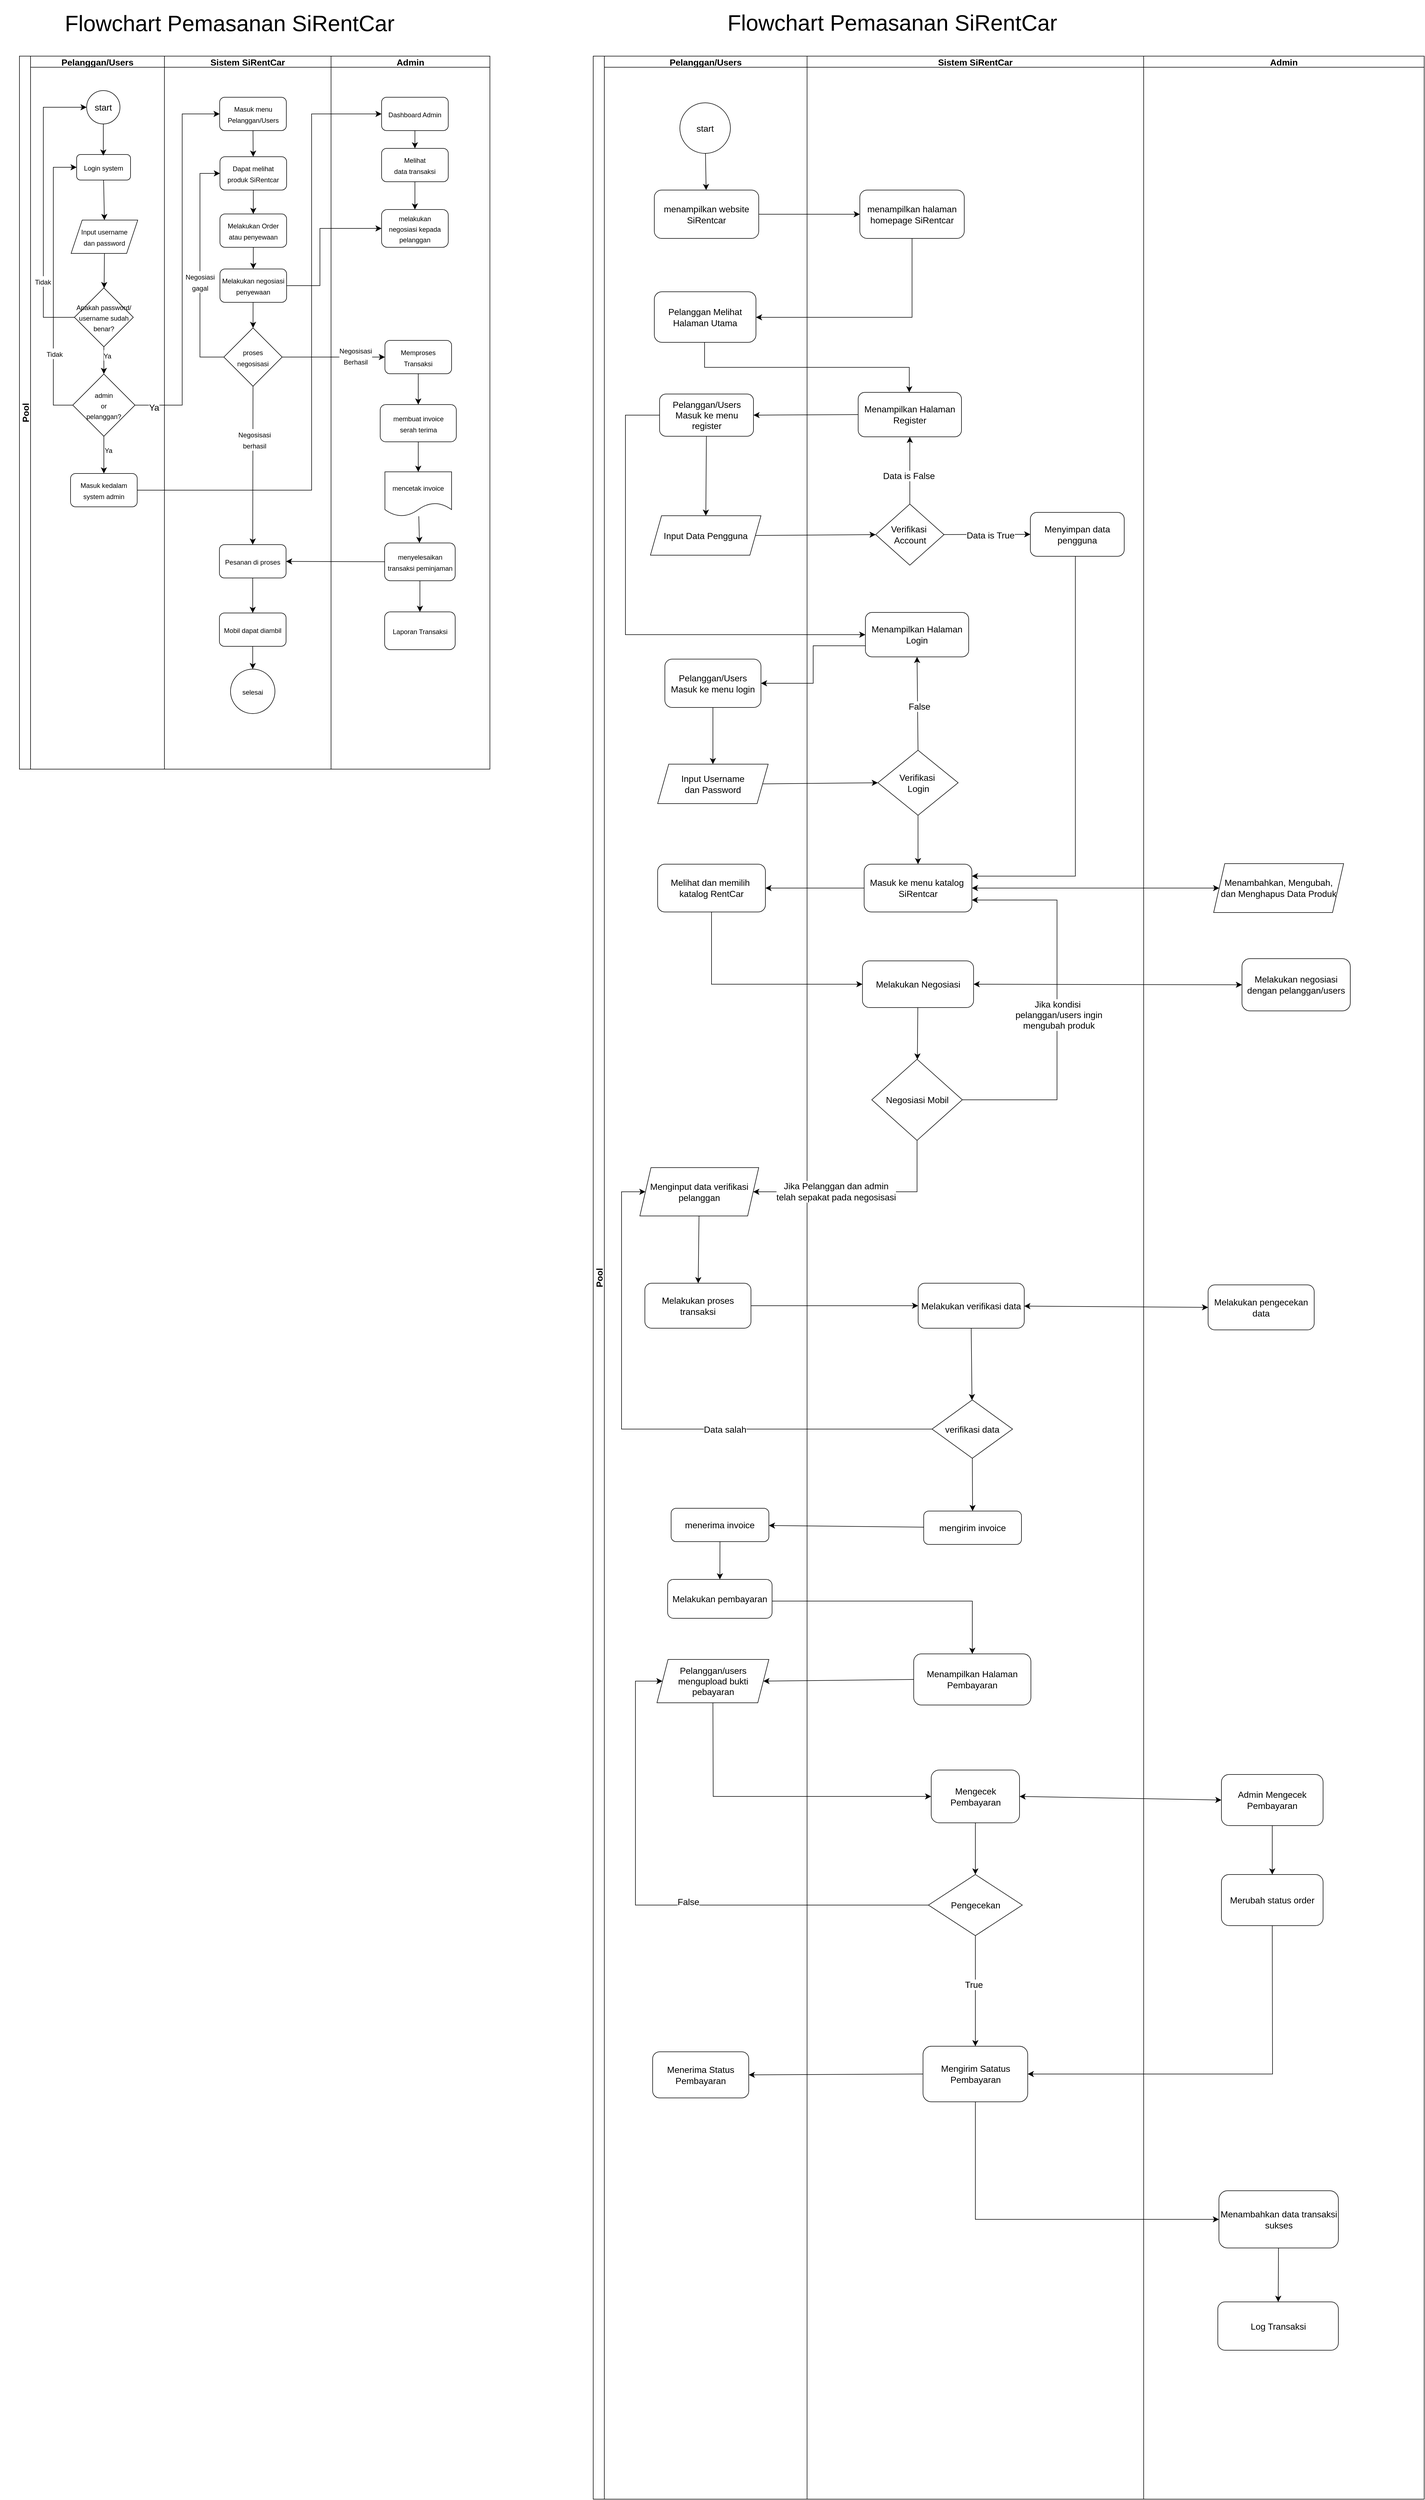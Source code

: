 <mxfile version="22.0.6" type="github">
  <diagram name="Halaman-1" id="bM6BuHL4AkJzUA_qrpLi">
    <mxGraphModel dx="1957" dy="1427" grid="0" gridSize="10" guides="1" tooltips="1" connect="1" arrows="1" fold="1" page="0" pageScale="1" pageWidth="827" pageHeight="1169" math="0" shadow="0">
      <root>
        <mxCell id="0" />
        <mxCell id="1" parent="0" />
        <mxCell id="khKvHjpIYPQYK4qI9uuR-2" value="Pool" style="swimlane;childLayout=stackLayout;resizeParent=1;resizeParentMax=0;startSize=20;horizontal=0;horizontalStack=1;fontSize=16;" parent="1" vertex="1">
          <mxGeometry x="-78" y="-95" width="847" height="1283" as="geometry" />
        </mxCell>
        <mxCell id="khKvHjpIYPQYK4qI9uuR-3" value="Pelanggan/Users" style="swimlane;startSize=20;fontSize=16;" parent="khKvHjpIYPQYK4qI9uuR-2" vertex="1">
          <mxGeometry x="20" width="241" height="1283" as="geometry" />
        </mxCell>
        <mxCell id="khKvHjpIYPQYK4qI9uuR-7" value="start" style="ellipse;whiteSpace=wrap;html=1;aspect=fixed;fontSize=16;" parent="khKvHjpIYPQYK4qI9uuR-3" vertex="1">
          <mxGeometry x="101" y="62" width="60" height="60" as="geometry" />
        </mxCell>
        <mxCell id="khKvHjpIYPQYK4qI9uuR-9" value="&lt;font style=&quot;font-size: 12px;&quot;&gt;Login system&lt;/font&gt;" style="rounded=1;whiteSpace=wrap;html=1;fontSize=16;" parent="khKvHjpIYPQYK4qI9uuR-3" vertex="1">
          <mxGeometry x="83" y="177" width="97" height="46" as="geometry" />
        </mxCell>
        <mxCell id="khKvHjpIYPQYK4qI9uuR-11" value="&lt;font style=&quot;font-size: 12px;&quot;&gt;Apakah password/&lt;br&gt;username&amp;nbsp;sudah benar?&lt;/font&gt;" style="rhombus;whiteSpace=wrap;html=1;fontSize=16;" parent="khKvHjpIYPQYK4qI9uuR-3" vertex="1">
          <mxGeometry x="79" y="417" width="106" height="106" as="geometry" />
        </mxCell>
        <mxCell id="khKvHjpIYPQYK4qI9uuR-12" value="" style="endArrow=classic;html=1;rounded=0;fontSize=12;startSize=8;endSize=8;curved=1;exitX=0.5;exitY=1;exitDx=0;exitDy=0;entryX=0.5;entryY=0;entryDx=0;entryDy=0;" parent="khKvHjpIYPQYK4qI9uuR-3" source="khKvHjpIYPQYK4qI9uuR-9" target="khKvHjpIYPQYK4qI9uuR-28" edge="1">
          <mxGeometry width="50" height="50" relative="1" as="geometry">
            <mxPoint x="132.52" y="239" as="sourcePoint" />
            <mxPoint x="133.02" y="355" as="targetPoint" />
          </mxGeometry>
        </mxCell>
        <mxCell id="khKvHjpIYPQYK4qI9uuR-33" style="edgeStyle=none;curved=1;rounded=0;orthogonalLoop=1;jettySize=auto;html=1;exitX=0.5;exitY=1;exitDx=0;exitDy=0;fontSize=12;startSize=8;endSize=8;" parent="khKvHjpIYPQYK4qI9uuR-3" source="khKvHjpIYPQYK4qI9uuR-23" target="khKvHjpIYPQYK4qI9uuR-32" edge="1">
          <mxGeometry relative="1" as="geometry" />
        </mxCell>
        <mxCell id="khKvHjpIYPQYK4qI9uuR-34" value="&lt;font style=&quot;font-size: 12px;&quot;&gt;Ya&lt;/font&gt;" style="edgeLabel;html=1;align=center;verticalAlign=middle;resizable=0;points=[];fontSize=16;" parent="khKvHjpIYPQYK4qI9uuR-33" vertex="1" connectable="0">
          <mxGeometry x="-0.519" relative="1" as="geometry">
            <mxPoint x="8" y="8" as="offset" />
          </mxGeometry>
        </mxCell>
        <mxCell id="khKvHjpIYPQYK4qI9uuR-23" value="&lt;font style=&quot;font-size: 12px;&quot;&gt;admin &lt;br&gt;or&lt;br&gt;pelanggan?&lt;/font&gt;" style="rhombus;whiteSpace=wrap;html=1;fontSize=16;" parent="khKvHjpIYPQYK4qI9uuR-3" vertex="1">
          <mxGeometry x="76" y="572" width="112" height="112" as="geometry" />
        </mxCell>
        <mxCell id="khKvHjpIYPQYK4qI9uuR-22" value="" style="endArrow=classic;html=1;rounded=0;fontSize=12;startSize=8;endSize=8;curved=1;exitX=0.5;exitY=1;exitDx=0;exitDy=0;entryX=0.5;entryY=0;entryDx=0;entryDy=0;" parent="khKvHjpIYPQYK4qI9uuR-3" source="khKvHjpIYPQYK4qI9uuR-11" target="khKvHjpIYPQYK4qI9uuR-23" edge="1">
          <mxGeometry width="50" height="50" relative="1" as="geometry">
            <mxPoint x="211" y="559" as="sourcePoint" />
            <mxPoint x="132" y="570" as="targetPoint" />
          </mxGeometry>
        </mxCell>
        <mxCell id="khKvHjpIYPQYK4qI9uuR-26" value="&lt;font style=&quot;font-size: 12px;&quot;&gt;Ya&lt;/font&gt;" style="edgeLabel;html=1;align=center;verticalAlign=middle;resizable=0;points=[];fontSize=16;" parent="khKvHjpIYPQYK4qI9uuR-22" vertex="1" connectable="0">
          <mxGeometry x="-0.583" y="-3" relative="1" as="geometry">
            <mxPoint x="9" y="5" as="offset" />
          </mxGeometry>
        </mxCell>
        <mxCell id="khKvHjpIYPQYK4qI9uuR-31" style="edgeStyle=none;curved=1;rounded=0;orthogonalLoop=1;jettySize=auto;html=1;exitX=0.5;exitY=1;exitDx=0;exitDy=0;fontSize=12;startSize=8;endSize=8;" parent="khKvHjpIYPQYK4qI9uuR-3" source="khKvHjpIYPQYK4qI9uuR-28" target="khKvHjpIYPQYK4qI9uuR-11" edge="1">
          <mxGeometry relative="1" as="geometry" />
        </mxCell>
        <mxCell id="khKvHjpIYPQYK4qI9uuR-28" value="&lt;font style=&quot;font-size: 12px;&quot;&gt;Input username&lt;br&gt;dan password&lt;/font&gt;" style="shape=parallelogram;perimeter=parallelogramPerimeter;whiteSpace=wrap;html=1;fixedSize=1;fontSize=16;" parent="khKvHjpIYPQYK4qI9uuR-3" vertex="1">
          <mxGeometry x="73" y="295" width="120" height="60" as="geometry" />
        </mxCell>
        <mxCell id="khKvHjpIYPQYK4qI9uuR-32" value="&lt;font style=&quot;font-size: 12px;&quot;&gt;Masuk kedalam system admin&lt;/font&gt;" style="rounded=1;whiteSpace=wrap;html=1;fontSize=16;" parent="khKvHjpIYPQYK4qI9uuR-3" vertex="1">
          <mxGeometry x="72" y="751" width="120" height="60" as="geometry" />
        </mxCell>
        <mxCell id="khKvHjpIYPQYK4qI9uuR-83" value="" style="edgeStyle=elbowEdgeStyle;elbow=vertical;endArrow=classic;html=1;curved=0;rounded=0;endSize=8;startSize=8;fontSize=12;exitX=0;exitY=0.5;exitDx=0;exitDy=0;entryX=0;entryY=0.5;entryDx=0;entryDy=0;" parent="khKvHjpIYPQYK4qI9uuR-3" source="khKvHjpIYPQYK4qI9uuR-23" target="khKvHjpIYPQYK4qI9uuR-9" edge="1">
          <mxGeometry width="50" height="50" relative="1" as="geometry">
            <mxPoint x="34" y="617" as="sourcePoint" />
            <mxPoint x="84" y="567" as="targetPoint" />
            <Array as="points">
              <mxPoint x="41" y="415" />
            </Array>
          </mxGeometry>
        </mxCell>
        <mxCell id="khKvHjpIYPQYK4qI9uuR-85" value="&lt;font style=&quot;font-size: 12px;&quot;&gt;Tidak&lt;/font&gt;" style="edgeLabel;html=1;align=center;verticalAlign=middle;resizable=0;points=[];fontSize=16;" parent="khKvHjpIYPQYK4qI9uuR-83" vertex="1" connectable="0">
          <mxGeometry x="-0.493" y="-2" relative="1" as="geometry">
            <mxPoint as="offset" />
          </mxGeometry>
        </mxCell>
        <mxCell id="khKvHjpIYPQYK4qI9uuR-84" value="" style="edgeStyle=elbowEdgeStyle;elbow=horizontal;endArrow=classic;html=1;curved=0;rounded=0;endSize=8;startSize=8;fontSize=12;exitX=0;exitY=0.5;exitDx=0;exitDy=0;" parent="khKvHjpIYPQYK4qI9uuR-3" source="khKvHjpIYPQYK4qI9uuR-11" target="khKvHjpIYPQYK4qI9uuR-7" edge="1">
          <mxGeometry width="50" height="50" relative="1" as="geometry">
            <mxPoint x="198" y="419" as="sourcePoint" />
            <mxPoint x="248" y="369" as="targetPoint" />
            <Array as="points">
              <mxPoint x="23" y="279" />
            </Array>
          </mxGeometry>
        </mxCell>
        <mxCell id="khKvHjpIYPQYK4qI9uuR-86" value="&lt;font style=&quot;font-size: 12px;&quot;&gt;Tidak&lt;/font&gt;" style="edgeLabel;html=1;align=center;verticalAlign=middle;resizable=0;points=[];fontSize=16;" parent="khKvHjpIYPQYK4qI9uuR-84" vertex="1" connectable="0">
          <mxGeometry x="-0.525" y="1" relative="1" as="geometry">
            <mxPoint as="offset" />
          </mxGeometry>
        </mxCell>
        <mxCell id="khKvHjpIYPQYK4qI9uuR-4" value="Sistem SiRentCar" style="swimlane;startSize=20;fontSize=16;" parent="khKvHjpIYPQYK4qI9uuR-2" vertex="1">
          <mxGeometry x="261" width="300" height="1283" as="geometry" />
        </mxCell>
        <mxCell id="khKvHjpIYPQYK4qI9uuR-42" style="edgeStyle=none;curved=1;rounded=0;orthogonalLoop=1;jettySize=auto;html=1;exitX=0.5;exitY=1;exitDx=0;exitDy=0;fontSize=12;startSize=8;endSize=8;" parent="khKvHjpIYPQYK4qI9uuR-4" source="khKvHjpIYPQYK4qI9uuR-38" target="khKvHjpIYPQYK4qI9uuR-41" edge="1">
          <mxGeometry relative="1" as="geometry" />
        </mxCell>
        <mxCell id="khKvHjpIYPQYK4qI9uuR-38" value="&lt;font style=&quot;font-size: 12px;&quot;&gt;Masuk menu &lt;br&gt;Pelanggan/Users&lt;br&gt;&lt;/font&gt;" style="rounded=1;whiteSpace=wrap;html=1;fontSize=16;" parent="khKvHjpIYPQYK4qI9uuR-4" vertex="1">
          <mxGeometry x="99.5" y="74" width="120" height="60" as="geometry" />
        </mxCell>
        <mxCell id="khKvHjpIYPQYK4qI9uuR-44" style="edgeStyle=none;curved=1;rounded=0;orthogonalLoop=1;jettySize=auto;html=1;fontSize=12;startSize=8;endSize=8;" parent="khKvHjpIYPQYK4qI9uuR-4" source="khKvHjpIYPQYK4qI9uuR-41" target="khKvHjpIYPQYK4qI9uuR-43" edge="1">
          <mxGeometry relative="1" as="geometry" />
        </mxCell>
        <mxCell id="khKvHjpIYPQYK4qI9uuR-41" value="&lt;font style=&quot;font-size: 12px;&quot;&gt;Dapat melihat &lt;br&gt;produk SiRentcar&lt;/font&gt;" style="rounded=1;whiteSpace=wrap;html=1;fontSize=16;" parent="khKvHjpIYPQYK4qI9uuR-4" vertex="1">
          <mxGeometry x="100" y="181" width="120" height="60" as="geometry" />
        </mxCell>
        <mxCell id="khKvHjpIYPQYK4qI9uuR-46" style="edgeStyle=none;curved=1;rounded=0;orthogonalLoop=1;jettySize=auto;html=1;exitX=0.5;exitY=1;exitDx=0;exitDy=0;fontSize=12;startSize=8;endSize=8;" parent="khKvHjpIYPQYK4qI9uuR-4" source="khKvHjpIYPQYK4qI9uuR-43" target="khKvHjpIYPQYK4qI9uuR-45" edge="1">
          <mxGeometry relative="1" as="geometry" />
        </mxCell>
        <mxCell id="khKvHjpIYPQYK4qI9uuR-43" value="&lt;span style=&quot;font-size: 12px;&quot;&gt;Melakukan Order&lt;br&gt;atau penyewaan&lt;br&gt;&lt;/span&gt;" style="rounded=1;whiteSpace=wrap;html=1;fontSize=16;" parent="khKvHjpIYPQYK4qI9uuR-4" vertex="1">
          <mxGeometry x="100" y="284" width="120" height="60" as="geometry" />
        </mxCell>
        <mxCell id="3errwE6bJ3ndtEvrVSff-3" value="" style="edgeStyle=none;curved=1;rounded=0;orthogonalLoop=1;jettySize=auto;html=1;fontSize=12;startSize=8;endSize=8;" edge="1" parent="khKvHjpIYPQYK4qI9uuR-4" target="3errwE6bJ3ndtEvrVSff-5">
          <mxGeometry relative="1" as="geometry">
            <mxPoint x="159.625" y="443" as="sourcePoint" />
            <mxPoint x="160.5" y="485" as="targetPoint" />
          </mxGeometry>
        </mxCell>
        <mxCell id="khKvHjpIYPQYK4qI9uuR-45" value="&lt;font style=&quot;font-size: 12px;&quot;&gt;Melakukan negosiasi penyewaan&lt;/font&gt;" style="rounded=1;whiteSpace=wrap;html=1;fontSize=16;" parent="khKvHjpIYPQYK4qI9uuR-4" vertex="1">
          <mxGeometry x="100" y="383" width="120" height="60" as="geometry" />
        </mxCell>
        <mxCell id="3errwE6bJ3ndtEvrVSff-5" value="&lt;font style=&quot;font-size: 12px;&quot;&gt;proses&lt;br&gt;negosisasi&lt;/font&gt;" style="rhombus;whiteSpace=wrap;html=1;fontSize=16;" vertex="1" parent="khKvHjpIYPQYK4qI9uuR-4">
          <mxGeometry x="107" y="489" width="105" height="105" as="geometry" />
        </mxCell>
        <mxCell id="3errwE6bJ3ndtEvrVSff-6" value="" style="edgeStyle=elbowEdgeStyle;elbow=horizontal;endArrow=classic;html=1;curved=0;rounded=0;endSize=8;startSize=8;fontSize=12;exitX=0;exitY=0.5;exitDx=0;exitDy=0;entryX=0;entryY=0.5;entryDx=0;entryDy=0;" edge="1" parent="khKvHjpIYPQYK4qI9uuR-4" source="3errwE6bJ3ndtEvrVSff-5" target="khKvHjpIYPQYK4qI9uuR-41">
          <mxGeometry width="50" height="50" relative="1" as="geometry">
            <mxPoint x="214" y="543" as="sourcePoint" />
            <mxPoint x="264" y="493" as="targetPoint" />
            <Array as="points">
              <mxPoint x="64" y="359" />
            </Array>
          </mxGeometry>
        </mxCell>
        <mxCell id="3errwE6bJ3ndtEvrVSff-7" value="&lt;font style=&quot;font-size: 12px;&quot;&gt;Negosiasi &lt;br&gt;gagal&lt;/font&gt;" style="edgeLabel;html=1;align=center;verticalAlign=middle;resizable=0;points=[];fontSize=16;" vertex="1" connectable="0" parent="3errwE6bJ3ndtEvrVSff-6">
          <mxGeometry x="-0.127" relative="1" as="geometry">
            <mxPoint as="offset" />
          </mxGeometry>
        </mxCell>
        <mxCell id="3errwE6bJ3ndtEvrVSff-12" value="" style="edgeStyle=none;curved=1;rounded=0;orthogonalLoop=1;jettySize=auto;html=1;fontSize=12;startSize=8;endSize=8;" edge="1" parent="khKvHjpIYPQYK4qI9uuR-4" source="3errwE6bJ3ndtEvrVSff-10" target="3errwE6bJ3ndtEvrVSff-11">
          <mxGeometry relative="1" as="geometry" />
        </mxCell>
        <mxCell id="3errwE6bJ3ndtEvrVSff-10" value="&lt;font style=&quot;font-size: 12px;&quot;&gt;Pesanan di proses&lt;/font&gt;" style="rounded=1;whiteSpace=wrap;html=1;fontSize=16;" vertex="1" parent="khKvHjpIYPQYK4qI9uuR-4">
          <mxGeometry x="99" y="879" width="120" height="60" as="geometry" />
        </mxCell>
        <mxCell id="3errwE6bJ3ndtEvrVSff-8" value="" style="endArrow=classic;html=1;rounded=0;fontSize=12;startSize=8;endSize=8;curved=1;exitX=0.5;exitY=1;exitDx=0;exitDy=0;entryX=0.5;entryY=0;entryDx=0;entryDy=0;" edge="1" parent="khKvHjpIYPQYK4qI9uuR-4" source="3errwE6bJ3ndtEvrVSff-5" target="3errwE6bJ3ndtEvrVSff-10">
          <mxGeometry width="50" height="50" relative="1" as="geometry">
            <mxPoint x="209" y="552" as="sourcePoint" />
            <mxPoint x="160" y="681" as="targetPoint" />
          </mxGeometry>
        </mxCell>
        <mxCell id="3errwE6bJ3ndtEvrVSff-9" value="&lt;font style=&quot;font-size: 12px;&quot;&gt;Negosisasi &lt;br&gt;berhasil&lt;/font&gt;" style="edgeLabel;html=1;align=center;verticalAlign=middle;resizable=0;points=[];fontSize=16;" vertex="1" connectable="0" parent="3errwE6bJ3ndtEvrVSff-8">
          <mxGeometry x="-0.327" y="2" relative="1" as="geometry">
            <mxPoint as="offset" />
          </mxGeometry>
        </mxCell>
        <mxCell id="3errwE6bJ3ndtEvrVSff-15" value="" style="edgeStyle=none;curved=1;rounded=0;orthogonalLoop=1;jettySize=auto;html=1;fontSize=12;startSize=8;endSize=8;" edge="1" parent="khKvHjpIYPQYK4qI9uuR-4" source="3errwE6bJ3ndtEvrVSff-11" target="3errwE6bJ3ndtEvrVSff-14">
          <mxGeometry relative="1" as="geometry" />
        </mxCell>
        <mxCell id="3errwE6bJ3ndtEvrVSff-11" value="&lt;span style=&quot;font-size: 12px;&quot;&gt;Mobil dapat diambil&lt;/span&gt;" style="rounded=1;whiteSpace=wrap;html=1;fontSize=16;" vertex="1" parent="khKvHjpIYPQYK4qI9uuR-4">
          <mxGeometry x="99" y="1002" width="120" height="60" as="geometry" />
        </mxCell>
        <mxCell id="3errwE6bJ3ndtEvrVSff-14" value="&lt;font style=&quot;font-size: 12px;&quot;&gt;selesai&lt;/font&gt;" style="ellipse;whiteSpace=wrap;html=1;aspect=fixed;fontSize=16;" vertex="1" parent="khKvHjpIYPQYK4qI9uuR-4">
          <mxGeometry x="119" y="1103" width="80" height="80" as="geometry" />
        </mxCell>
        <mxCell id="khKvHjpIYPQYK4qI9uuR-37" value="" style="edgeStyle=elbowEdgeStyle;elbow=horizontal;endArrow=classic;html=1;curved=0;rounded=0;endSize=8;startSize=8;fontSize=12;exitX=1;exitY=0.5;exitDx=0;exitDy=0;entryX=0;entryY=0.5;entryDx=0;entryDy=0;" parent="khKvHjpIYPQYK4qI9uuR-2" source="khKvHjpIYPQYK4qI9uuR-23" target="khKvHjpIYPQYK4qI9uuR-38" edge="1">
          <mxGeometry width="50" height="50" relative="1" as="geometry">
            <mxPoint x="213" y="632" as="sourcePoint" />
            <mxPoint x="350" y="118" as="targetPoint" />
            <Array as="points">
              <mxPoint x="293" y="364" />
            </Array>
          </mxGeometry>
        </mxCell>
        <mxCell id="khKvHjpIYPQYK4qI9uuR-79" value="Ya" style="edgeLabel;html=1;align=center;verticalAlign=middle;resizable=0;points=[];fontSize=16;" parent="khKvHjpIYPQYK4qI9uuR-37" vertex="1" connectable="0">
          <mxGeometry x="-0.87" y="-4" relative="1" as="geometry">
            <mxPoint x="-10" as="offset" />
          </mxGeometry>
        </mxCell>
        <mxCell id="khKvHjpIYPQYK4qI9uuR-50" value="" style="edgeStyle=elbowEdgeStyle;elbow=horizontal;endArrow=classic;html=1;curved=0;rounded=0;endSize=8;startSize=8;fontSize=12;exitX=1;exitY=0.5;exitDx=0;exitDy=0;" parent="khKvHjpIYPQYK4qI9uuR-2" source="khKvHjpIYPQYK4qI9uuR-32" target="khKvHjpIYPQYK4qI9uuR-49" edge="1">
          <mxGeometry width="50" height="50" relative="1" as="geometry">
            <mxPoint x="337" y="782" as="sourcePoint" />
            <mxPoint x="387" y="732" as="targetPoint" />
            <Array as="points">
              <mxPoint x="526" y="422" />
            </Array>
          </mxGeometry>
        </mxCell>
        <mxCell id="khKvHjpIYPQYK4qI9uuR-5" value="Admin" style="swimlane;startSize=20;fontSize=16;" parent="khKvHjpIYPQYK4qI9uuR-2" vertex="1">
          <mxGeometry x="561" width="286" height="1283" as="geometry" />
        </mxCell>
        <mxCell id="khKvHjpIYPQYK4qI9uuR-52" style="edgeStyle=none;curved=1;rounded=0;orthogonalLoop=1;jettySize=auto;html=1;exitX=0.5;exitY=1;exitDx=0;exitDy=0;fontSize=12;startSize=8;endSize=8;" parent="khKvHjpIYPQYK4qI9uuR-5" source="khKvHjpIYPQYK4qI9uuR-49" target="khKvHjpIYPQYK4qI9uuR-51" edge="1">
          <mxGeometry relative="1" as="geometry" />
        </mxCell>
        <mxCell id="khKvHjpIYPQYK4qI9uuR-49" value="&lt;font style=&quot;font-size: 12px;&quot;&gt;Dashboard Admin&lt;/font&gt;" style="rounded=1;whiteSpace=wrap;html=1;fontSize=16;" parent="khKvHjpIYPQYK4qI9uuR-5" vertex="1">
          <mxGeometry x="91" y="74" width="120" height="60" as="geometry" />
        </mxCell>
        <mxCell id="khKvHjpIYPQYK4qI9uuR-59" value="" style="edgeStyle=none;curved=1;rounded=0;orthogonalLoop=1;jettySize=auto;html=1;fontSize=12;startSize=8;endSize=8;" parent="khKvHjpIYPQYK4qI9uuR-5" source="khKvHjpIYPQYK4qI9uuR-51" target="khKvHjpIYPQYK4qI9uuR-58" edge="1">
          <mxGeometry relative="1" as="geometry" />
        </mxCell>
        <mxCell id="khKvHjpIYPQYK4qI9uuR-51" value="&lt;font style=&quot;font-size: 12px;&quot;&gt;Melihat &lt;br&gt;data transaksi&lt;/font&gt;" style="rounded=1;whiteSpace=wrap;html=1;fontSize=16;" parent="khKvHjpIYPQYK4qI9uuR-5" vertex="1">
          <mxGeometry x="91" y="166" width="120" height="60" as="geometry" />
        </mxCell>
        <mxCell id="khKvHjpIYPQYK4qI9uuR-58" value="&lt;font style=&quot;font-size: 12px;&quot;&gt;melakukan &lt;br&gt;negosiasi kepada pelanggan&lt;/font&gt;" style="whiteSpace=wrap;html=1;fontSize=16;rounded=1;" parent="khKvHjpIYPQYK4qI9uuR-5" vertex="1">
          <mxGeometry x="91" y="276" width="120" height="68" as="geometry" />
        </mxCell>
        <mxCell id="3errwE6bJ3ndtEvrVSff-22" value="" style="edgeStyle=none;curved=1;rounded=0;orthogonalLoop=1;jettySize=auto;html=1;fontSize=12;startSize=8;endSize=8;" edge="1" parent="khKvHjpIYPQYK4qI9uuR-5" source="3errwE6bJ3ndtEvrVSff-18" target="3errwE6bJ3ndtEvrVSff-21">
          <mxGeometry relative="1" as="geometry" />
        </mxCell>
        <mxCell id="3errwE6bJ3ndtEvrVSff-18" value="&lt;font style=&quot;font-size: 12px;&quot;&gt;Memproses &lt;br&gt;Transaksi&lt;/font&gt;" style="rounded=1;whiteSpace=wrap;html=1;fontSize=16;" vertex="1" parent="khKvHjpIYPQYK4qI9uuR-5">
          <mxGeometry x="97" y="511.5" width="120" height="60" as="geometry" />
        </mxCell>
        <mxCell id="3errwE6bJ3ndtEvrVSff-26" value="" style="edgeStyle=none;curved=1;rounded=0;orthogonalLoop=1;jettySize=auto;html=1;fontSize=12;startSize=8;endSize=8;" edge="1" parent="khKvHjpIYPQYK4qI9uuR-5" source="3errwE6bJ3ndtEvrVSff-21" target="3errwE6bJ3ndtEvrVSff-25">
          <mxGeometry relative="1" as="geometry" />
        </mxCell>
        <mxCell id="3errwE6bJ3ndtEvrVSff-21" value="&lt;span style=&quot;font-size: 12px;&quot;&gt;membuat invoice &lt;br&gt;serah terima&lt;/span&gt;" style="rounded=1;whiteSpace=wrap;html=1;fontSize=16;" vertex="1" parent="khKvHjpIYPQYK4qI9uuR-5">
          <mxGeometry x="88.5" y="627" width="137" height="67" as="geometry" />
        </mxCell>
        <mxCell id="3errwE6bJ3ndtEvrVSff-50" value="" style="edgeStyle=none;curved=1;rounded=0;orthogonalLoop=1;jettySize=auto;html=1;fontSize=12;startSize=8;endSize=8;" edge="1" parent="khKvHjpIYPQYK4qI9uuR-5" source="3errwE6bJ3ndtEvrVSff-23" target="3errwE6bJ3ndtEvrVSff-49">
          <mxGeometry relative="1" as="geometry" />
        </mxCell>
        <mxCell id="3errwE6bJ3ndtEvrVSff-23" value="&lt;font style=&quot;font-size: 12px;&quot;&gt;menyelesaikan transaksi peminjaman&lt;/font&gt;" style="rounded=1;whiteSpace=wrap;html=1;fontSize=16;" vertex="1" parent="khKvHjpIYPQYK4qI9uuR-5">
          <mxGeometry x="96.5" y="876" width="127" height="68" as="geometry" />
        </mxCell>
        <mxCell id="3errwE6bJ3ndtEvrVSff-27" value="" style="edgeStyle=none;curved=1;rounded=0;orthogonalLoop=1;jettySize=auto;html=1;fontSize=12;startSize=8;endSize=8;" edge="1" parent="khKvHjpIYPQYK4qI9uuR-5" source="3errwE6bJ3ndtEvrVSff-25" target="3errwE6bJ3ndtEvrVSff-23">
          <mxGeometry relative="1" as="geometry" />
        </mxCell>
        <mxCell id="3errwE6bJ3ndtEvrVSff-25" value="&lt;font style=&quot;font-size: 12px;&quot;&gt;mencetak invoice&lt;/font&gt;" style="shape=document;whiteSpace=wrap;html=1;boundedLbl=1;fontSize=16;" vertex="1" parent="khKvHjpIYPQYK4qI9uuR-5">
          <mxGeometry x="97" y="748" width="120" height="80" as="geometry" />
        </mxCell>
        <mxCell id="3errwE6bJ3ndtEvrVSff-49" value="&lt;font style=&quot;font-size: 12px;&quot;&gt;Laporan Transaksi&lt;/font&gt;" style="rounded=1;whiteSpace=wrap;html=1;fontSize=16;" vertex="1" parent="khKvHjpIYPQYK4qI9uuR-5">
          <mxGeometry x="96.5" y="1000" width="127" height="68" as="geometry" />
        </mxCell>
        <mxCell id="3errwE6bJ3ndtEvrVSff-17" value="" style="edgeStyle=elbowEdgeStyle;elbow=horizontal;endArrow=classic;html=1;curved=0;rounded=0;endSize=8;startSize=8;fontSize=12;exitX=1;exitY=0.5;exitDx=0;exitDy=0;entryX=0;entryY=0.5;entryDx=0;entryDy=0;" edge="1" parent="khKvHjpIYPQYK4qI9uuR-2" source="khKvHjpIYPQYK4qI9uuR-45" target="khKvHjpIYPQYK4qI9uuR-58">
          <mxGeometry width="50" height="50" relative="1" as="geometry">
            <mxPoint x="612" y="496" as="sourcePoint" />
            <mxPoint x="631" y="439" as="targetPoint" />
            <Array as="points">
              <mxPoint x="541" y="426" />
            </Array>
          </mxGeometry>
        </mxCell>
        <mxCell id="3errwE6bJ3ndtEvrVSff-19" style="edgeStyle=none;curved=1;rounded=0;orthogonalLoop=1;jettySize=auto;html=1;exitX=1;exitY=0.5;exitDx=0;exitDy=0;entryX=0;entryY=0.5;entryDx=0;entryDy=0;fontSize=12;startSize=8;endSize=8;" edge="1" parent="khKvHjpIYPQYK4qI9uuR-2" source="3errwE6bJ3ndtEvrVSff-5" target="3errwE6bJ3ndtEvrVSff-18">
          <mxGeometry relative="1" as="geometry" />
        </mxCell>
        <mxCell id="3errwE6bJ3ndtEvrVSff-20" value="&lt;font style=&quot;font-size: 12px;&quot;&gt;Negosisasi&lt;br&gt;Berhasil&lt;/font&gt;" style="edgeLabel;html=1;align=center;verticalAlign=middle;resizable=0;points=[];fontSize=16;" vertex="1" connectable="0" parent="3errwE6bJ3ndtEvrVSff-19">
          <mxGeometry x="0.289" y="-1" relative="1" as="geometry">
            <mxPoint x="13" y="-4" as="offset" />
          </mxGeometry>
        </mxCell>
        <mxCell id="3errwE6bJ3ndtEvrVSff-28" style="edgeStyle=none;curved=1;rounded=0;orthogonalLoop=1;jettySize=auto;html=1;fontSize=12;startSize=8;endSize=8;" edge="1" parent="khKvHjpIYPQYK4qI9uuR-2" source="3errwE6bJ3ndtEvrVSff-23" target="3errwE6bJ3ndtEvrVSff-10">
          <mxGeometry relative="1" as="geometry" />
        </mxCell>
        <mxCell id="khKvHjpIYPQYK4qI9uuR-8" value="" style="endArrow=classic;html=1;rounded=0;fontSize=12;startSize=8;endSize=8;curved=1;exitX=0.5;exitY=1;exitDx=0;exitDy=0;" parent="1" source="khKvHjpIYPQYK4qI9uuR-7" edge="1">
          <mxGeometry width="50" height="50" relative="1" as="geometry">
            <mxPoint x="226" y="225" as="sourcePoint" />
            <mxPoint x="73" y="84" as="targetPoint" />
          </mxGeometry>
        </mxCell>
        <mxCell id="khKvHjpIYPQYK4qI9uuR-78" value="&lt;font style=&quot;font-size: 40px;&quot;&gt;Flowchart Pemasanan SiRentCar&lt;/font&gt;" style="text;strokeColor=none;fillColor=none;html=1;align=center;verticalAlign=middle;whiteSpace=wrap;rounded=0;fontSize=16;" parent="1" vertex="1">
          <mxGeometry x="-113" y="-195" width="827" height="79" as="geometry" />
        </mxCell>
        <mxCell id="3errwE6bJ3ndtEvrVSff-51" value="Pool" style="swimlane;childLayout=stackLayout;resizeParent=1;resizeParentMax=0;startSize=20;horizontal=0;horizontalStack=1;fontSize=16;" vertex="1" parent="1">
          <mxGeometry x="955" y="-95" width="1496" height="4396" as="geometry" />
        </mxCell>
        <mxCell id="3errwE6bJ3ndtEvrVSff-52" value="Pelanggan/Users" style="swimlane;startSize=20;fontSize=16;" vertex="1" parent="3errwE6bJ3ndtEvrVSff-51">
          <mxGeometry x="20" width="365" height="4396" as="geometry" />
        </mxCell>
        <mxCell id="3errwE6bJ3ndtEvrVSff-117" value="" style="edgeStyle=none;curved=1;rounded=0;orthogonalLoop=1;jettySize=auto;html=1;fontSize=12;startSize=8;endSize=8;" edge="1" parent="3errwE6bJ3ndtEvrVSff-52" source="3errwE6bJ3ndtEvrVSff-53" target="3errwE6bJ3ndtEvrVSff-116">
          <mxGeometry relative="1" as="geometry" />
        </mxCell>
        <mxCell id="3errwE6bJ3ndtEvrVSff-53" value="start" style="ellipse;whiteSpace=wrap;html=1;aspect=fixed;fontSize=16;" vertex="1" parent="3errwE6bJ3ndtEvrVSff-52">
          <mxGeometry x="136" y="84" width="91" height="91" as="geometry" />
        </mxCell>
        <mxCell id="3errwE6bJ3ndtEvrVSff-116" value="menampilkan website SiRentcar" style="rounded=1;whiteSpace=wrap;html=1;fontSize=16;" vertex="1" parent="3errwE6bJ3ndtEvrVSff-52">
          <mxGeometry x="90" y="241" width="188" height="87" as="geometry" />
        </mxCell>
        <mxCell id="3errwE6bJ3ndtEvrVSff-122" value="Pelanggan Melihat Halaman Utama" style="rounded=1;whiteSpace=wrap;html=1;fontSize=16;" vertex="1" parent="3errwE6bJ3ndtEvrVSff-52">
          <mxGeometry x="90" y="424" width="183" height="91" as="geometry" />
        </mxCell>
        <mxCell id="3errwE6bJ3ndtEvrVSff-135" value="Input Data Pengguna" style="shape=parallelogram;perimeter=parallelogramPerimeter;whiteSpace=wrap;html=1;fixedSize=1;fontSize=16;" vertex="1" parent="3errwE6bJ3ndtEvrVSff-52">
          <mxGeometry x="83" y="827" width="199" height="71" as="geometry" />
        </mxCell>
        <mxCell id="3errwE6bJ3ndtEvrVSff-139" value="" style="edgeStyle=none;curved=1;rounded=0;orthogonalLoop=1;jettySize=auto;html=1;fontSize=12;startSize=8;endSize=8;" edge="1" parent="3errwE6bJ3ndtEvrVSff-52" source="3errwE6bJ3ndtEvrVSff-136" target="3errwE6bJ3ndtEvrVSff-135">
          <mxGeometry relative="1" as="geometry" />
        </mxCell>
        <mxCell id="3errwE6bJ3ndtEvrVSff-136" value="Pelanggan/Users&lt;br&gt;Masuk ke menu register" style="rounded=1;whiteSpace=wrap;html=1;fontSize=16;" vertex="1" parent="3errwE6bJ3ndtEvrVSff-52">
          <mxGeometry x="99.5" y="608" width="169" height="76" as="geometry" />
        </mxCell>
        <mxCell id="3errwE6bJ3ndtEvrVSff-165" style="edgeStyle=none;curved=1;rounded=0;orthogonalLoop=1;jettySize=auto;html=1;exitX=0.5;exitY=1;exitDx=0;exitDy=0;fontSize=12;startSize=8;endSize=8;" edge="1" parent="3errwE6bJ3ndtEvrVSff-52" source="3errwE6bJ3ndtEvrVSff-153" target="3errwE6bJ3ndtEvrVSff-164">
          <mxGeometry relative="1" as="geometry" />
        </mxCell>
        <mxCell id="3errwE6bJ3ndtEvrVSff-153" value="Pelanggan/Users&lt;br style=&quot;border-color: var(--border-color);&quot;&gt;Masuk ke menu login" style="rounded=1;whiteSpace=wrap;html=1;fontSize=16;" vertex="1" parent="3errwE6bJ3ndtEvrVSff-52">
          <mxGeometry x="109" y="1085" width="173" height="87" as="geometry" />
        </mxCell>
        <mxCell id="3errwE6bJ3ndtEvrVSff-164" value="Input Username&lt;br&gt;dan Password" style="shape=parallelogram;perimeter=parallelogramPerimeter;whiteSpace=wrap;html=1;fixedSize=1;fontSize=16;" vertex="1" parent="3errwE6bJ3ndtEvrVSff-52">
          <mxGeometry x="96" y="1274" width="199" height="71" as="geometry" />
        </mxCell>
        <mxCell id="3errwE6bJ3ndtEvrVSff-177" value="Melihat dan memilih&amp;nbsp;&lt;br&gt;katalog RentCar" style="rounded=1;whiteSpace=wrap;html=1;fontSize=16;" vertex="1" parent="3errwE6bJ3ndtEvrVSff-52">
          <mxGeometry x="96" y="1454" width="194" height="86" as="geometry" />
        </mxCell>
        <mxCell id="3errwE6bJ3ndtEvrVSff-197" value="" style="edgeStyle=none;curved=1;rounded=0;orthogonalLoop=1;jettySize=auto;html=1;fontSize=12;startSize=8;endSize=8;" edge="1" parent="3errwE6bJ3ndtEvrVSff-52" source="3errwE6bJ3ndtEvrVSff-193" target="3errwE6bJ3ndtEvrVSff-196">
          <mxGeometry relative="1" as="geometry" />
        </mxCell>
        <mxCell id="3errwE6bJ3ndtEvrVSff-193" value="Menginput data verifikasi pelanggan" style="shape=parallelogram;perimeter=parallelogramPerimeter;whiteSpace=wrap;html=1;fixedSize=1;fontSize=16;" vertex="1" parent="3errwE6bJ3ndtEvrVSff-52">
          <mxGeometry x="64" y="2000" width="214" height="87" as="geometry" />
        </mxCell>
        <mxCell id="3errwE6bJ3ndtEvrVSff-196" value="Melakukan proses transaksi" style="rounded=1;whiteSpace=wrap;html=1;fontSize=16;" vertex="1" parent="3errwE6bJ3ndtEvrVSff-52">
          <mxGeometry x="73" y="2208" width="191" height="81" as="geometry" />
        </mxCell>
        <mxCell id="3errwE6bJ3ndtEvrVSff-214" value="Pelanggan/users mengupload bukti pebayaran" style="shape=parallelogram;perimeter=parallelogramPerimeter;whiteSpace=wrap;html=1;fixedSize=1;fontSize=16;" vertex="1" parent="3errwE6bJ3ndtEvrVSff-52">
          <mxGeometry x="94.75" y="2885" width="201.5" height="78" as="geometry" />
        </mxCell>
        <mxCell id="3errwE6bJ3ndtEvrVSff-237" value="Menerima Status Pembayaran" style="rounded=1;whiteSpace=wrap;html=1;fontSize=16;" vertex="1" parent="3errwE6bJ3ndtEvrVSff-52">
          <mxGeometry x="87" y="3591" width="173" height="83" as="geometry" />
        </mxCell>
        <mxCell id="3errwE6bJ3ndtEvrVSff-247" style="edgeStyle=none;curved=1;rounded=0;orthogonalLoop=1;jettySize=auto;html=1;fontSize=12;startSize=8;endSize=8;" edge="1" parent="3errwE6bJ3ndtEvrVSff-52" source="3errwE6bJ3ndtEvrVSff-242" target="3errwE6bJ3ndtEvrVSff-246">
          <mxGeometry relative="1" as="geometry" />
        </mxCell>
        <mxCell id="3errwE6bJ3ndtEvrVSff-242" value="menerima invoice" style="rounded=1;whiteSpace=wrap;html=1;fontSize=16;" vertex="1" parent="3errwE6bJ3ndtEvrVSff-52">
          <mxGeometry x="120.25" y="2613" width="176" height="60" as="geometry" />
        </mxCell>
        <mxCell id="3errwE6bJ3ndtEvrVSff-246" value="Melakukan pembayaran" style="rounded=1;whiteSpace=wrap;html=1;fontSize=16;" vertex="1" parent="3errwE6bJ3ndtEvrVSff-52">
          <mxGeometry x="114" y="2741" width="188" height="70" as="geometry" />
        </mxCell>
        <mxCell id="3errwE6bJ3ndtEvrVSff-69" value="Sistem SiRentCar" style="swimlane;startSize=20;fontSize=16;" vertex="1" parent="3errwE6bJ3ndtEvrVSff-51">
          <mxGeometry x="385" width="606" height="4396" as="geometry" />
        </mxCell>
        <mxCell id="3errwE6bJ3ndtEvrVSff-119" value="menampilkan halaman homepage SiRentcar" style="rounded=1;whiteSpace=wrap;html=1;fontSize=16;" vertex="1" parent="3errwE6bJ3ndtEvrVSff-69">
          <mxGeometry x="95" y="241" width="188" height="87" as="geometry" />
        </mxCell>
        <mxCell id="3errwE6bJ3ndtEvrVSff-126" value="Menampilkan Halaman&lt;br&gt;Register" style="rounded=1;whiteSpace=wrap;html=1;fontSize=16;" vertex="1" parent="3errwE6bJ3ndtEvrVSff-69">
          <mxGeometry x="92" y="605" width="186" height="80" as="geometry" />
        </mxCell>
        <mxCell id="3errwE6bJ3ndtEvrVSff-141" style="edgeStyle=none;curved=1;rounded=0;orthogonalLoop=1;jettySize=auto;html=1;entryX=0.5;entryY=1;entryDx=0;entryDy=0;fontSize=12;startSize=8;endSize=8;" edge="1" parent="3errwE6bJ3ndtEvrVSff-69" source="3errwE6bJ3ndtEvrVSff-130" target="3errwE6bJ3ndtEvrVSff-126">
          <mxGeometry relative="1" as="geometry" />
        </mxCell>
        <mxCell id="3errwE6bJ3ndtEvrVSff-142" value="Data is False" style="edgeLabel;html=1;align=center;verticalAlign=middle;resizable=0;points=[];fontSize=16;" vertex="1" connectable="0" parent="3errwE6bJ3ndtEvrVSff-141">
          <mxGeometry x="-0.157" y="2" relative="1" as="geometry">
            <mxPoint as="offset" />
          </mxGeometry>
        </mxCell>
        <mxCell id="3errwE6bJ3ndtEvrVSff-146" style="edgeStyle=none;curved=1;rounded=0;orthogonalLoop=1;jettySize=auto;html=1;fontSize=12;startSize=8;endSize=8;entryX=0;entryY=0.5;entryDx=0;entryDy=0;" edge="1" parent="3errwE6bJ3ndtEvrVSff-69" source="3errwE6bJ3ndtEvrVSff-130" target="3errwE6bJ3ndtEvrVSff-147">
          <mxGeometry relative="1" as="geometry">
            <mxPoint x="299" y="861.0" as="targetPoint" />
          </mxGeometry>
        </mxCell>
        <mxCell id="3errwE6bJ3ndtEvrVSff-148" value="Data is True" style="edgeLabel;html=1;align=center;verticalAlign=middle;resizable=0;points=[];fontSize=16;" vertex="1" connectable="0" parent="3errwE6bJ3ndtEvrVSff-146">
          <mxGeometry x="0.293" y="-6" relative="1" as="geometry">
            <mxPoint x="-17" y="-5" as="offset" />
          </mxGeometry>
        </mxCell>
        <mxCell id="3errwE6bJ3ndtEvrVSff-130" value="Verifikasi&amp;nbsp;&lt;br&gt;Account" style="rhombus;whiteSpace=wrap;html=1;fontSize=16;" vertex="1" parent="3errwE6bJ3ndtEvrVSff-69">
          <mxGeometry x="123.5" y="806" width="123" height="110" as="geometry" />
        </mxCell>
        <mxCell id="3errwE6bJ3ndtEvrVSff-147" value="Menyimpan data pengguna" style="rounded=1;whiteSpace=wrap;html=1;fontSize=16;" vertex="1" parent="3errwE6bJ3ndtEvrVSff-69">
          <mxGeometry x="402" y="821" width="169" height="79" as="geometry" />
        </mxCell>
        <mxCell id="3errwE6bJ3ndtEvrVSff-149" value="Menampilkan Halaman&lt;br&gt;Login" style="rounded=1;whiteSpace=wrap;html=1;fontSize=16;" vertex="1" parent="3errwE6bJ3ndtEvrVSff-69">
          <mxGeometry x="105" y="1001" width="186" height="80" as="geometry" />
        </mxCell>
        <mxCell id="3errwE6bJ3ndtEvrVSff-168" style="edgeStyle=none;curved=1;rounded=0;orthogonalLoop=1;jettySize=auto;html=1;exitX=0.5;exitY=0;exitDx=0;exitDy=0;entryX=0.5;entryY=1;entryDx=0;entryDy=0;fontSize=12;startSize=8;endSize=8;" edge="1" parent="3errwE6bJ3ndtEvrVSff-69" source="3errwE6bJ3ndtEvrVSff-166" target="3errwE6bJ3ndtEvrVSff-149">
          <mxGeometry relative="1" as="geometry" />
        </mxCell>
        <mxCell id="3errwE6bJ3ndtEvrVSff-169" value="False" style="edgeLabel;html=1;align=center;verticalAlign=middle;resizable=0;points=[];fontSize=16;" vertex="1" connectable="0" parent="3errwE6bJ3ndtEvrVSff-168">
          <mxGeometry x="-0.055" y="-3" relative="1" as="geometry">
            <mxPoint as="offset" />
          </mxGeometry>
        </mxCell>
        <mxCell id="3errwE6bJ3ndtEvrVSff-171" style="edgeStyle=none;curved=1;rounded=0;orthogonalLoop=1;jettySize=auto;html=1;exitX=0.5;exitY=1;exitDx=0;exitDy=0;entryX=0.5;entryY=0;entryDx=0;entryDy=0;fontSize=12;startSize=8;endSize=8;" edge="1" parent="3errwE6bJ3ndtEvrVSff-69" source="3errwE6bJ3ndtEvrVSff-166" target="3errwE6bJ3ndtEvrVSff-170">
          <mxGeometry relative="1" as="geometry" />
        </mxCell>
        <mxCell id="3errwE6bJ3ndtEvrVSff-166" value="Verifikasi&amp;nbsp;&lt;br&gt;Login" style="rhombus;whiteSpace=wrap;html=1;fontSize=16;" vertex="1" parent="3errwE6bJ3ndtEvrVSff-69">
          <mxGeometry x="127.5" y="1249" width="144.5" height="117" as="geometry" />
        </mxCell>
        <mxCell id="3errwE6bJ3ndtEvrVSff-170" value="Masuk ke menu katalog&amp;nbsp;&lt;br&gt;SiRentcar" style="rounded=1;whiteSpace=wrap;html=1;fontSize=16;" vertex="1" parent="3errwE6bJ3ndtEvrVSff-69">
          <mxGeometry x="102.75" y="1454" width="194" height="86" as="geometry" />
        </mxCell>
        <mxCell id="3errwE6bJ3ndtEvrVSff-175" value="" style="edgeStyle=elbowEdgeStyle;elbow=horizontal;endArrow=classic;html=1;curved=0;rounded=0;endSize=8;startSize=8;fontSize=12;entryX=1;entryY=0.25;entryDx=0;entryDy=0;exitX=0.5;exitY=1;exitDx=0;exitDy=0;" edge="1" parent="3errwE6bJ3ndtEvrVSff-69" source="3errwE6bJ3ndtEvrVSff-147" target="3errwE6bJ3ndtEvrVSff-170">
          <mxGeometry width="50" height="50" relative="1" as="geometry">
            <mxPoint x="458" y="992" as="sourcePoint" />
            <mxPoint x="508" y="942" as="targetPoint" />
            <Array as="points">
              <mxPoint x="483" y="1184" />
            </Array>
          </mxGeometry>
        </mxCell>
        <mxCell id="3errwE6bJ3ndtEvrVSff-184" value="" style="edgeStyle=none;curved=1;rounded=0;orthogonalLoop=1;jettySize=auto;html=1;fontSize=12;startSize=8;endSize=8;" edge="1" parent="3errwE6bJ3ndtEvrVSff-69" source="3errwE6bJ3ndtEvrVSff-179" target="3errwE6bJ3ndtEvrVSff-183">
          <mxGeometry relative="1" as="geometry" />
        </mxCell>
        <mxCell id="3errwE6bJ3ndtEvrVSff-179" value="Melakukan Negosiasi" style="rounded=1;whiteSpace=wrap;html=1;fontSize=16;" vertex="1" parent="3errwE6bJ3ndtEvrVSff-69">
          <mxGeometry x="99.75" y="1628" width="200" height="84" as="geometry" />
        </mxCell>
        <mxCell id="3errwE6bJ3ndtEvrVSff-183" value="Negosiasi Mobil" style="rhombus;whiteSpace=wrap;html=1;fontSize=16;" vertex="1" parent="3errwE6bJ3ndtEvrVSff-69">
          <mxGeometry x="116.5" y="1805" width="163" height="146" as="geometry" />
        </mxCell>
        <mxCell id="3errwE6bJ3ndtEvrVSff-185" value="" style="edgeStyle=elbowEdgeStyle;elbow=horizontal;endArrow=classic;html=1;curved=0;rounded=0;endSize=8;startSize=8;fontSize=12;exitX=1;exitY=0.5;exitDx=0;exitDy=0;entryX=1;entryY=0.75;entryDx=0;entryDy=0;" edge="1" parent="3errwE6bJ3ndtEvrVSff-69" source="3errwE6bJ3ndtEvrVSff-183" target="3errwE6bJ3ndtEvrVSff-170">
          <mxGeometry width="50" height="50" relative="1" as="geometry">
            <mxPoint x="314" y="1878" as="sourcePoint" />
            <mxPoint x="364" y="1828" as="targetPoint" />
            <Array as="points">
              <mxPoint x="450" y="1694" />
            </Array>
          </mxGeometry>
        </mxCell>
        <mxCell id="3errwE6bJ3ndtEvrVSff-186" value="Jika kondisi&amp;nbsp;&lt;br&gt;pelanggan/users ingin &lt;br&gt;mengubah produk" style="edgeLabel;html=1;align=center;verticalAlign=middle;resizable=0;points=[];fontSize=16;" vertex="1" connectable="0" parent="3errwE6bJ3ndtEvrVSff-185">
          <mxGeometry x="-0.051" y="-3" relative="1" as="geometry">
            <mxPoint as="offset" />
          </mxGeometry>
        </mxCell>
        <mxCell id="3errwE6bJ3ndtEvrVSff-206" style="edgeStyle=none;curved=1;rounded=0;orthogonalLoop=1;jettySize=auto;html=1;exitX=0.5;exitY=1;exitDx=0;exitDy=0;fontSize=12;startSize=8;endSize=8;" edge="1" parent="3errwE6bJ3ndtEvrVSff-69" source="3errwE6bJ3ndtEvrVSff-198" target="3errwE6bJ3ndtEvrVSff-204">
          <mxGeometry relative="1" as="geometry" />
        </mxCell>
        <mxCell id="3errwE6bJ3ndtEvrVSff-198" value="Melakukan verifikasi data" style="rounded=1;whiteSpace=wrap;html=1;fontSize=16;" vertex="1" parent="3errwE6bJ3ndtEvrVSff-69">
          <mxGeometry x="200" y="2208" width="191" height="81" as="geometry" />
        </mxCell>
        <mxCell id="3errwE6bJ3ndtEvrVSff-239" style="edgeStyle=none;curved=1;rounded=0;orthogonalLoop=1;jettySize=auto;html=1;exitX=0.5;exitY=1;exitDx=0;exitDy=0;entryX=0.5;entryY=0;entryDx=0;entryDy=0;fontSize=12;startSize=8;endSize=8;" edge="1" parent="3errwE6bJ3ndtEvrVSff-69" source="3errwE6bJ3ndtEvrVSff-204" target="3errwE6bJ3ndtEvrVSff-238">
          <mxGeometry relative="1" as="geometry" />
        </mxCell>
        <mxCell id="3errwE6bJ3ndtEvrVSff-204" value="verifikasi data" style="rhombus;whiteSpace=wrap;html=1;fontSize=16;" vertex="1" parent="3errwE6bJ3ndtEvrVSff-69">
          <mxGeometry x="225" y="2418" width="145" height="105" as="geometry" />
        </mxCell>
        <mxCell id="3errwE6bJ3ndtEvrVSff-210" value="Menampilkan Halaman Pembayaran" style="rounded=1;whiteSpace=wrap;html=1;fontSize=16;" vertex="1" parent="3errwE6bJ3ndtEvrVSff-69">
          <mxGeometry x="192" y="2875" width="211" height="92" as="geometry" />
        </mxCell>
        <mxCell id="3errwE6bJ3ndtEvrVSff-224" style="edgeStyle=none;curved=1;rounded=0;orthogonalLoop=1;jettySize=auto;html=1;fontSize=12;startSize=8;endSize=8;" edge="1" parent="3errwE6bJ3ndtEvrVSff-69" source="3errwE6bJ3ndtEvrVSff-217" target="3errwE6bJ3ndtEvrVSff-219">
          <mxGeometry relative="1" as="geometry" />
        </mxCell>
        <mxCell id="3errwE6bJ3ndtEvrVSff-217" value="Mengecek Pembayaran" style="rounded=1;whiteSpace=wrap;html=1;fontSize=16;" vertex="1" parent="3errwE6bJ3ndtEvrVSff-69">
          <mxGeometry x="223.5" y="3084" width="159" height="95" as="geometry" />
        </mxCell>
        <mxCell id="3errwE6bJ3ndtEvrVSff-229" style="edgeStyle=none;curved=1;rounded=0;orthogonalLoop=1;jettySize=auto;html=1;fontSize=12;startSize=8;endSize=8;entryX=0.5;entryY=0;entryDx=0;entryDy=0;" edge="1" parent="3errwE6bJ3ndtEvrVSff-69" source="3errwE6bJ3ndtEvrVSff-219" target="3errwE6bJ3ndtEvrVSff-231">
          <mxGeometry relative="1" as="geometry">
            <mxPoint x="303" y="3353" as="targetPoint" />
          </mxGeometry>
        </mxCell>
        <mxCell id="3errwE6bJ3ndtEvrVSff-230" value="True" style="edgeLabel;html=1;align=center;verticalAlign=middle;resizable=0;points=[];fontSize=16;" vertex="1" connectable="0" parent="3errwE6bJ3ndtEvrVSff-229">
          <mxGeometry x="-0.131" y="-3" relative="1" as="geometry">
            <mxPoint y="1" as="offset" />
          </mxGeometry>
        </mxCell>
        <mxCell id="3errwE6bJ3ndtEvrVSff-219" value="Pengecekan" style="rhombus;whiteSpace=wrap;html=1;fontSize=16;" vertex="1" parent="3errwE6bJ3ndtEvrVSff-69">
          <mxGeometry x="218.5" y="3272" width="169" height="110" as="geometry" />
        </mxCell>
        <mxCell id="3errwE6bJ3ndtEvrVSff-231" value="Mengirim Satatus Pembayaran" style="rounded=1;whiteSpace=wrap;html=1;fontSize=16;" vertex="1" parent="3errwE6bJ3ndtEvrVSff-69">
          <mxGeometry x="208.75" y="3581" width="188.5" height="100" as="geometry" />
        </mxCell>
        <mxCell id="3errwE6bJ3ndtEvrVSff-238" value="mengirim invoice" style="rounded=1;whiteSpace=wrap;html=1;fontSize=16;" vertex="1" parent="3errwE6bJ3ndtEvrVSff-69">
          <mxGeometry x="210" y="2618" width="176" height="60" as="geometry" />
        </mxCell>
        <mxCell id="3errwE6bJ3ndtEvrVSff-91" value="Admin" style="swimlane;startSize=20;fontSize=16;" vertex="1" parent="3errwE6bJ3ndtEvrVSff-51">
          <mxGeometry x="991" width="505" height="4396" as="geometry" />
        </mxCell>
        <mxCell id="3errwE6bJ3ndtEvrVSff-173" value="Menambahkan, Mengubah,&lt;br&gt;dan Menghapus Data Produk" style="shape=parallelogram;perimeter=parallelogramPerimeter;whiteSpace=wrap;html=1;fixedSize=1;fontSize=16;" vertex="1" parent="3errwE6bJ3ndtEvrVSff-91">
          <mxGeometry x="126" y="1453" width="234" height="88" as="geometry" />
        </mxCell>
        <mxCell id="3errwE6bJ3ndtEvrVSff-188" value="Melakukan negosiasi dengan pelanggan/users" style="rounded=1;whiteSpace=wrap;html=1;fontSize=16;" vertex="1" parent="3errwE6bJ3ndtEvrVSff-91">
          <mxGeometry x="177" y="1624" width="195" height="94" as="geometry" />
        </mxCell>
        <mxCell id="3errwE6bJ3ndtEvrVSff-201" value="Melakukan pengecekan data" style="rounded=1;whiteSpace=wrap;html=1;fontSize=16;" vertex="1" parent="3errwE6bJ3ndtEvrVSff-91">
          <mxGeometry x="116" y="2211" width="191" height="81" as="geometry" />
        </mxCell>
        <mxCell id="3errwE6bJ3ndtEvrVSff-233" style="edgeStyle=none;curved=1;rounded=0;orthogonalLoop=1;jettySize=auto;html=1;fontSize=12;startSize=8;endSize=8;" edge="1" parent="3errwE6bJ3ndtEvrVSff-91" source="3errwE6bJ3ndtEvrVSff-226" target="3errwE6bJ3ndtEvrVSff-232">
          <mxGeometry relative="1" as="geometry" />
        </mxCell>
        <mxCell id="3errwE6bJ3ndtEvrVSff-226" value="Admin Mengecek Pembayaran" style="rounded=1;whiteSpace=wrap;html=1;fontSize=16;" vertex="1" parent="3errwE6bJ3ndtEvrVSff-91">
          <mxGeometry x="140" y="3092" width="183" height="92" as="geometry" />
        </mxCell>
        <mxCell id="3errwE6bJ3ndtEvrVSff-232" value="Merubah status order" style="rounded=1;whiteSpace=wrap;html=1;fontSize=16;" vertex="1" parent="3errwE6bJ3ndtEvrVSff-91">
          <mxGeometry x="140" y="3272" width="183" height="92" as="geometry" />
        </mxCell>
        <mxCell id="3errwE6bJ3ndtEvrVSff-253" value="" style="edgeStyle=none;curved=1;rounded=0;orthogonalLoop=1;jettySize=auto;html=1;fontSize=12;startSize=8;endSize=8;" edge="1" parent="3errwE6bJ3ndtEvrVSff-91" source="3errwE6bJ3ndtEvrVSff-251" target="3errwE6bJ3ndtEvrVSff-252">
          <mxGeometry relative="1" as="geometry" />
        </mxCell>
        <mxCell id="3errwE6bJ3ndtEvrVSff-251" value="Menambahkan data transaksi sukses" style="rounded=1;whiteSpace=wrap;html=1;fontSize=16;" vertex="1" parent="3errwE6bJ3ndtEvrVSff-91">
          <mxGeometry x="135.5" y="3841" width="215" height="103" as="geometry" />
        </mxCell>
        <mxCell id="3errwE6bJ3ndtEvrVSff-252" value="Log Transaksi" style="rounded=1;whiteSpace=wrap;html=1;fontSize=16;" vertex="1" parent="3errwE6bJ3ndtEvrVSff-91">
          <mxGeometry x="133.5" y="4041" width="217" height="87" as="geometry" />
        </mxCell>
        <mxCell id="3errwE6bJ3ndtEvrVSff-120" style="edgeStyle=none;curved=1;rounded=0;orthogonalLoop=1;jettySize=auto;html=1;exitX=1;exitY=0.5;exitDx=0;exitDy=0;fontSize=12;startSize=8;endSize=8;" edge="1" parent="3errwE6bJ3ndtEvrVSff-51" source="3errwE6bJ3ndtEvrVSff-116" target="3errwE6bJ3ndtEvrVSff-119">
          <mxGeometry relative="1" as="geometry" />
        </mxCell>
        <mxCell id="3errwE6bJ3ndtEvrVSff-123" value="" style="edgeStyle=elbowEdgeStyle;elbow=horizontal;endArrow=classic;html=1;curved=0;rounded=0;endSize=8;startSize=8;fontSize=12;exitX=0.5;exitY=1;exitDx=0;exitDy=0;" edge="1" parent="3errwE6bJ3ndtEvrVSff-51" source="3errwE6bJ3ndtEvrVSff-119" target="3errwE6bJ3ndtEvrVSff-122">
          <mxGeometry width="50" height="50" relative="1" as="geometry">
            <mxPoint x="499" y="470" as="sourcePoint" />
            <mxPoint x="549" y="420" as="targetPoint" />
            <Array as="points">
              <mxPoint x="574" y="470" />
            </Array>
          </mxGeometry>
        </mxCell>
        <mxCell id="3errwE6bJ3ndtEvrVSff-125" value="" style="edgeStyle=elbowEdgeStyle;elbow=vertical;endArrow=classic;html=1;curved=0;rounded=0;endSize=8;startSize=8;fontSize=12;exitX=0.5;exitY=1;exitDx=0;exitDy=0;entryX=0.5;entryY=0;entryDx=0;entryDy=0;" edge="1" parent="3errwE6bJ3ndtEvrVSff-51">
          <mxGeometry width="50" height="50" relative="1" as="geometry">
            <mxPoint x="200.5" y="515" as="sourcePoint" />
            <mxPoint x="569" y="605" as="targetPoint" />
          </mxGeometry>
        </mxCell>
        <mxCell id="3errwE6bJ3ndtEvrVSff-138" style="edgeStyle=none;curved=1;rounded=0;orthogonalLoop=1;jettySize=auto;html=1;exitX=0;exitY=0.5;exitDx=0;exitDy=0;entryX=1;entryY=0.5;entryDx=0;entryDy=0;fontSize=12;startSize=8;endSize=8;" edge="1" parent="3errwE6bJ3ndtEvrVSff-51" source="3errwE6bJ3ndtEvrVSff-126" target="3errwE6bJ3ndtEvrVSff-136">
          <mxGeometry relative="1" as="geometry" />
        </mxCell>
        <mxCell id="3errwE6bJ3ndtEvrVSff-140" style="edgeStyle=none;curved=1;rounded=0;orthogonalLoop=1;jettySize=auto;html=1;exitX=1;exitY=0.5;exitDx=0;exitDy=0;entryX=0;entryY=0.5;entryDx=0;entryDy=0;fontSize=12;startSize=8;endSize=8;" edge="1" parent="3errwE6bJ3ndtEvrVSff-51" source="3errwE6bJ3ndtEvrVSff-135" target="3errwE6bJ3ndtEvrVSff-130">
          <mxGeometry relative="1" as="geometry" />
        </mxCell>
        <mxCell id="3errwE6bJ3ndtEvrVSff-152" value="" style="edgeStyle=elbowEdgeStyle;elbow=horizontal;endArrow=classic;html=1;curved=0;rounded=0;endSize=8;startSize=8;fontSize=12;exitX=0;exitY=0.5;exitDx=0;exitDy=0;entryX=0;entryY=0.5;entryDx=0;entryDy=0;" edge="1" parent="3errwE6bJ3ndtEvrVSff-51" source="3errwE6bJ3ndtEvrVSff-136" target="3errwE6bJ3ndtEvrVSff-149">
          <mxGeometry width="50" height="50" relative="1" as="geometry">
            <mxPoint x="215" y="1049" as="sourcePoint" />
            <mxPoint x="265" y="999" as="targetPoint" />
            <Array as="points">
              <mxPoint x="58" y="846" />
            </Array>
          </mxGeometry>
        </mxCell>
        <mxCell id="3errwE6bJ3ndtEvrVSff-154" value="" style="edgeStyle=elbowEdgeStyle;elbow=horizontal;endArrow=classic;html=1;curved=0;rounded=0;endSize=8;startSize=8;fontSize=12;exitX=0;exitY=0.75;exitDx=0;exitDy=0;entryX=1;entryY=0.5;entryDx=0;entryDy=0;" edge="1" parent="3errwE6bJ3ndtEvrVSff-51" source="3errwE6bJ3ndtEvrVSff-149" target="3errwE6bJ3ndtEvrVSff-153">
          <mxGeometry width="50" height="50" relative="1" as="geometry">
            <mxPoint x="485" y="1190" as="sourcePoint" />
            <mxPoint x="535" y="1140" as="targetPoint" />
          </mxGeometry>
        </mxCell>
        <mxCell id="3errwE6bJ3ndtEvrVSff-167" style="edgeStyle=none;curved=1;rounded=0;orthogonalLoop=1;jettySize=auto;html=1;exitX=1;exitY=0.5;exitDx=0;exitDy=0;entryX=0;entryY=0.5;entryDx=0;entryDy=0;fontSize=12;startSize=8;endSize=8;" edge="1" parent="3errwE6bJ3ndtEvrVSff-51" source="3errwE6bJ3ndtEvrVSff-164" target="3errwE6bJ3ndtEvrVSff-166">
          <mxGeometry relative="1" as="geometry" />
        </mxCell>
        <mxCell id="3errwE6bJ3ndtEvrVSff-176" value="" style="endArrow=classic;startArrow=classic;html=1;rounded=0;fontSize=12;startSize=8;endSize=8;curved=1;entryX=0;entryY=0.5;entryDx=0;entryDy=0;exitX=1;exitY=0.5;exitDx=0;exitDy=0;" edge="1" parent="3errwE6bJ3ndtEvrVSff-51" source="3errwE6bJ3ndtEvrVSff-170" target="3errwE6bJ3ndtEvrVSff-173">
          <mxGeometry width="50" height="50" relative="1" as="geometry">
            <mxPoint x="816" y="1536" as="sourcePoint" />
            <mxPoint x="866" y="1486" as="targetPoint" />
          </mxGeometry>
        </mxCell>
        <mxCell id="3errwE6bJ3ndtEvrVSff-178" style="edgeStyle=none;curved=1;rounded=0;orthogonalLoop=1;jettySize=auto;html=1;exitX=0;exitY=0.5;exitDx=0;exitDy=0;fontSize=12;startSize=8;endSize=8;" edge="1" parent="3errwE6bJ3ndtEvrVSff-51" source="3errwE6bJ3ndtEvrVSff-170" target="3errwE6bJ3ndtEvrVSff-177">
          <mxGeometry relative="1" as="geometry" />
        </mxCell>
        <mxCell id="3errwE6bJ3ndtEvrVSff-182" value="" style="edgeStyle=elbowEdgeStyle;elbow=horizontal;endArrow=classic;html=1;curved=0;rounded=0;endSize=8;startSize=8;fontSize=12;entryX=0;entryY=0.5;entryDx=0;entryDy=0;exitX=0.5;exitY=1;exitDx=0;exitDy=0;" edge="1" parent="3errwE6bJ3ndtEvrVSff-51" source="3errwE6bJ3ndtEvrVSff-177" target="3errwE6bJ3ndtEvrVSff-179">
          <mxGeometry width="50" height="50" relative="1" as="geometry">
            <mxPoint x="136" y="1685" as="sourcePoint" />
            <mxPoint x="186" y="1635" as="targetPoint" />
            <Array as="points">
              <mxPoint x="213" y="1649" />
            </Array>
          </mxGeometry>
        </mxCell>
        <mxCell id="3errwE6bJ3ndtEvrVSff-191" value="" style="endArrow=classic;startArrow=classic;html=1;rounded=0;fontSize=12;startSize=8;endSize=8;curved=1;exitX=1;exitY=0.5;exitDx=0;exitDy=0;entryX=0;entryY=0.5;entryDx=0;entryDy=0;" edge="1" parent="3errwE6bJ3ndtEvrVSff-51" source="3errwE6bJ3ndtEvrVSff-179" target="3errwE6bJ3ndtEvrVSff-188">
          <mxGeometry width="50" height="50" relative="1" as="geometry">
            <mxPoint x="1019" y="1694" as="sourcePoint" />
            <mxPoint x="1069" y="1644" as="targetPoint" />
          </mxGeometry>
        </mxCell>
        <mxCell id="3errwE6bJ3ndtEvrVSff-194" value="" style="edgeStyle=elbowEdgeStyle;elbow=horizontal;endArrow=classic;html=1;curved=0;rounded=0;endSize=8;startSize=8;fontSize=12;exitX=0.5;exitY=1;exitDx=0;exitDy=0;entryX=1;entryY=0.5;entryDx=0;entryDy=0;" edge="1" parent="3errwE6bJ3ndtEvrVSff-51" source="3errwE6bJ3ndtEvrVSff-183" target="3errwE6bJ3ndtEvrVSff-193">
          <mxGeometry width="50" height="50" relative="1" as="geometry">
            <mxPoint x="577" y="2057" as="sourcePoint" />
            <mxPoint x="627" y="2007" as="targetPoint" />
            <Array as="points">
              <mxPoint x="583" y="2059" />
            </Array>
          </mxGeometry>
        </mxCell>
        <mxCell id="3errwE6bJ3ndtEvrVSff-195" value="Jika Pelanggan dan admin&lt;br&gt;telah sepakat pada negosisasi" style="edgeLabel;html=1;align=center;verticalAlign=middle;resizable=0;points=[];fontSize=16;" vertex="1" connectable="0" parent="3errwE6bJ3ndtEvrVSff-194">
          <mxGeometry x="0.23" y="-1" relative="1" as="geometry">
            <mxPoint as="offset" />
          </mxGeometry>
        </mxCell>
        <mxCell id="3errwE6bJ3ndtEvrVSff-199" style="edgeStyle=none;curved=1;rounded=0;orthogonalLoop=1;jettySize=auto;html=1;exitX=1;exitY=0.5;exitDx=0;exitDy=0;fontSize=12;startSize=8;endSize=8;" edge="1" parent="3errwE6bJ3ndtEvrVSff-51" source="3errwE6bJ3ndtEvrVSff-196" target="3errwE6bJ3ndtEvrVSff-198">
          <mxGeometry relative="1" as="geometry" />
        </mxCell>
        <mxCell id="3errwE6bJ3ndtEvrVSff-203" value="" style="endArrow=classic;startArrow=classic;html=1;rounded=0;fontSize=12;startSize=8;endSize=8;curved=1;entryX=0;entryY=0.5;entryDx=0;entryDy=0;" edge="1" parent="3errwE6bJ3ndtEvrVSff-51" source="3errwE6bJ3ndtEvrVSff-198" target="3errwE6bJ3ndtEvrVSff-201">
          <mxGeometry width="50" height="50" relative="1" as="geometry">
            <mxPoint x="887" y="2293" as="sourcePoint" />
            <mxPoint x="937" y="2243" as="targetPoint" />
          </mxGeometry>
        </mxCell>
        <mxCell id="3errwE6bJ3ndtEvrVSff-207" value="" style="edgeStyle=elbowEdgeStyle;elbow=horizontal;endArrow=classic;html=1;curved=0;rounded=0;endSize=8;startSize=8;fontSize=12;entryX=0;entryY=0.5;entryDx=0;entryDy=0;exitX=0;exitY=0.5;exitDx=0;exitDy=0;" edge="1" parent="3errwE6bJ3ndtEvrVSff-51" source="3errwE6bJ3ndtEvrVSff-204" target="3errwE6bJ3ndtEvrVSff-193">
          <mxGeometry width="50" height="50" relative="1" as="geometry">
            <mxPoint x="163" y="2512" as="sourcePoint" />
            <mxPoint x="213" y="2462" as="targetPoint" />
            <Array as="points">
              <mxPoint x="51" y="2318" />
            </Array>
          </mxGeometry>
        </mxCell>
        <mxCell id="3errwE6bJ3ndtEvrVSff-208" value="Data salah" style="edgeLabel;html=1;align=center;verticalAlign=middle;resizable=0;points=[];fontSize=16;" vertex="1" connectable="0" parent="3errwE6bJ3ndtEvrVSff-207">
          <mxGeometry x="-0.276" relative="1" as="geometry">
            <mxPoint x="-1" as="offset" />
          </mxGeometry>
        </mxCell>
        <mxCell id="3errwE6bJ3ndtEvrVSff-213" style="edgeStyle=none;curved=1;rounded=0;orthogonalLoop=1;jettySize=auto;html=1;exitX=0;exitY=0.5;exitDx=0;exitDy=0;fontSize=12;startSize=8;endSize=8;entryX=1;entryY=0.5;entryDx=0;entryDy=0;" edge="1" parent="3errwE6bJ3ndtEvrVSff-51" source="3errwE6bJ3ndtEvrVSff-210" target="3errwE6bJ3ndtEvrVSff-214">
          <mxGeometry relative="1" as="geometry">
            <mxPoint x="381" y="2708.0" as="targetPoint" />
          </mxGeometry>
        </mxCell>
        <mxCell id="3errwE6bJ3ndtEvrVSff-218" value="" style="edgeStyle=elbowEdgeStyle;elbow=horizontal;endArrow=classic;html=1;curved=0;rounded=0;endSize=8;startSize=8;fontSize=12;exitX=0.5;exitY=1;exitDx=0;exitDy=0;entryX=0;entryY=0.5;entryDx=0;entryDy=0;" edge="1" parent="3errwE6bJ3ndtEvrVSff-51" source="3errwE6bJ3ndtEvrVSff-214" target="3errwE6bJ3ndtEvrVSff-217">
          <mxGeometry width="50" height="50" relative="1" as="geometry">
            <mxPoint x="230" y="2919" as="sourcePoint" />
            <mxPoint x="280" y="2869" as="targetPoint" />
            <Array as="points">
              <mxPoint x="216" y="2893" />
            </Array>
          </mxGeometry>
        </mxCell>
        <mxCell id="3errwE6bJ3ndtEvrVSff-223" value="" style="edgeStyle=elbowEdgeStyle;elbow=horizontal;endArrow=classic;html=1;curved=0;rounded=0;endSize=8;startSize=8;fontSize=12;entryX=0;entryY=0.5;entryDx=0;entryDy=0;exitX=0;exitY=0.5;exitDx=0;exitDy=0;" edge="1" parent="3errwE6bJ3ndtEvrVSff-51" source="3errwE6bJ3ndtEvrVSff-219" target="3errwE6bJ3ndtEvrVSff-214">
          <mxGeometry width="50" height="50" relative="1" as="geometry">
            <mxPoint x="93" y="3046" as="sourcePoint" />
            <mxPoint x="143" y="2996" as="targetPoint" />
            <Array as="points">
              <mxPoint x="76" y="2948" />
            </Array>
          </mxGeometry>
        </mxCell>
        <mxCell id="3errwE6bJ3ndtEvrVSff-227" value="False" style="edgeLabel;html=1;align=center;verticalAlign=middle;resizable=0;points=[];fontSize=16;" vertex="1" connectable="0" parent="3errwE6bJ3ndtEvrVSff-223">
          <mxGeometry x="-0.117" y="-6" relative="1" as="geometry">
            <mxPoint as="offset" />
          </mxGeometry>
        </mxCell>
        <mxCell id="3errwE6bJ3ndtEvrVSff-225" value="" style="endArrow=classic;startArrow=classic;html=1;rounded=0;fontSize=12;startSize=8;endSize=8;curved=1;exitX=1;exitY=0.5;exitDx=0;exitDy=0;entryX=0;entryY=0.5;entryDx=0;entryDy=0;" edge="1" parent="3errwE6bJ3ndtEvrVSff-51" source="3errwE6bJ3ndtEvrVSff-217" target="3errwE6bJ3ndtEvrVSff-226">
          <mxGeometry width="50" height="50" relative="1" as="geometry">
            <mxPoint x="1098" y="2970" as="sourcePoint" />
            <mxPoint x="1120" y="2920" as="targetPoint" />
          </mxGeometry>
        </mxCell>
        <mxCell id="3errwE6bJ3ndtEvrVSff-236" value="" style="edgeStyle=elbowEdgeStyle;elbow=horizontal;endArrow=classic;html=1;curved=0;rounded=0;endSize=8;startSize=8;fontSize=12;exitX=0.5;exitY=1;exitDx=0;exitDy=0;entryX=1;entryY=0.5;entryDx=0;entryDy=0;" edge="1" parent="3errwE6bJ3ndtEvrVSff-51" source="3errwE6bJ3ndtEvrVSff-232" target="3errwE6bJ3ndtEvrVSff-231">
          <mxGeometry width="50" height="50" relative="1" as="geometry">
            <mxPoint x="1176" y="3303" as="sourcePoint" />
            <mxPoint x="1226" y="3253" as="targetPoint" />
            <Array as="points">
              <mxPoint x="1223" y="3291" />
            </Array>
          </mxGeometry>
        </mxCell>
        <mxCell id="3errwE6bJ3ndtEvrVSff-243" style="edgeStyle=none;curved=1;rounded=0;orthogonalLoop=1;jettySize=auto;html=1;fontSize=12;startSize=8;endSize=8;" edge="1" parent="3errwE6bJ3ndtEvrVSff-51" source="3errwE6bJ3ndtEvrVSff-238" target="3errwE6bJ3ndtEvrVSff-242">
          <mxGeometry relative="1" as="geometry" />
        </mxCell>
        <mxCell id="3errwE6bJ3ndtEvrVSff-248" value="" style="edgeStyle=elbowEdgeStyle;elbow=vertical;endArrow=classic;html=1;curved=0;rounded=0;endSize=8;startSize=8;fontSize=12;exitX=1;exitY=0.5;exitDx=0;exitDy=0;entryX=0.5;entryY=0;entryDx=0;entryDy=0;" edge="1" parent="3errwE6bJ3ndtEvrVSff-51" source="3errwE6bJ3ndtEvrVSff-246" target="3errwE6bJ3ndtEvrVSff-210">
          <mxGeometry width="50" height="50" relative="1" as="geometry">
            <mxPoint x="495" y="2845" as="sourcePoint" />
            <mxPoint x="545" y="2795" as="targetPoint" />
            <Array as="points">
              <mxPoint x="541" y="2780" />
            </Array>
          </mxGeometry>
        </mxCell>
        <mxCell id="3errwE6bJ3ndtEvrVSff-249" style="edgeStyle=none;curved=1;rounded=0;orthogonalLoop=1;jettySize=auto;html=1;exitX=0;exitY=0.5;exitDx=0;exitDy=0;entryX=1;entryY=0.5;entryDx=0;entryDy=0;fontSize=12;startSize=8;endSize=8;" edge="1" parent="3errwE6bJ3ndtEvrVSff-51" source="3errwE6bJ3ndtEvrVSff-231" target="3errwE6bJ3ndtEvrVSff-237">
          <mxGeometry relative="1" as="geometry" />
        </mxCell>
        <mxCell id="3errwE6bJ3ndtEvrVSff-250" value="" style="edgeStyle=elbowEdgeStyle;elbow=horizontal;endArrow=classic;html=1;curved=0;rounded=0;endSize=8;startSize=8;fontSize=12;exitX=0.5;exitY=1;exitDx=0;exitDy=0;entryX=0;entryY=0.5;entryDx=0;entryDy=0;" edge="1" parent="3errwE6bJ3ndtEvrVSff-51" source="3errwE6bJ3ndtEvrVSff-231" target="3errwE6bJ3ndtEvrVSff-251">
          <mxGeometry width="50" height="50" relative="1" as="geometry">
            <mxPoint x="711" y="3815" as="sourcePoint" />
            <mxPoint x="1143" y="3896" as="targetPoint" />
            <Array as="points">
              <mxPoint x="688" y="3795" />
            </Array>
          </mxGeometry>
        </mxCell>
        <mxCell id="3errwE6bJ3ndtEvrVSff-111" value="&lt;font style=&quot;font-size: 40px;&quot;&gt;Flowchart Pemasanan SiRentCar&lt;/font&gt;" style="text;strokeColor=none;fillColor=none;html=1;align=center;verticalAlign=middle;whiteSpace=wrap;rounded=0;fontSize=16;" vertex="1" parent="1">
          <mxGeometry x="1080" y="-196" width="827" height="79" as="geometry" />
        </mxCell>
      </root>
    </mxGraphModel>
  </diagram>
</mxfile>
